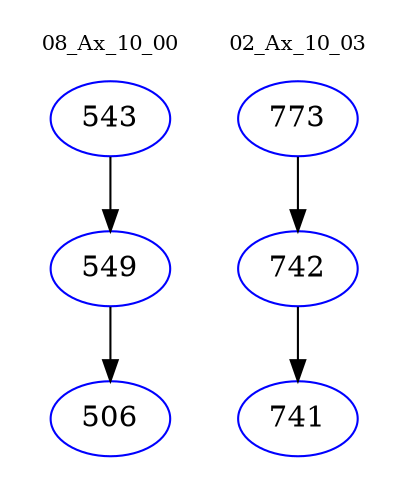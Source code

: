 digraph{
subgraph cluster_0 {
color = white
label = "08_Ax_10_00";
fontsize=10;
T0_543 [label="543", color="blue"]
T0_543 -> T0_549 [color="black"]
T0_549 [label="549", color="blue"]
T0_549 -> T0_506 [color="black"]
T0_506 [label="506", color="blue"]
}
subgraph cluster_1 {
color = white
label = "02_Ax_10_03";
fontsize=10;
T1_773 [label="773", color="blue"]
T1_773 -> T1_742 [color="black"]
T1_742 [label="742", color="blue"]
T1_742 -> T1_741 [color="black"]
T1_741 [label="741", color="blue"]
}
}
